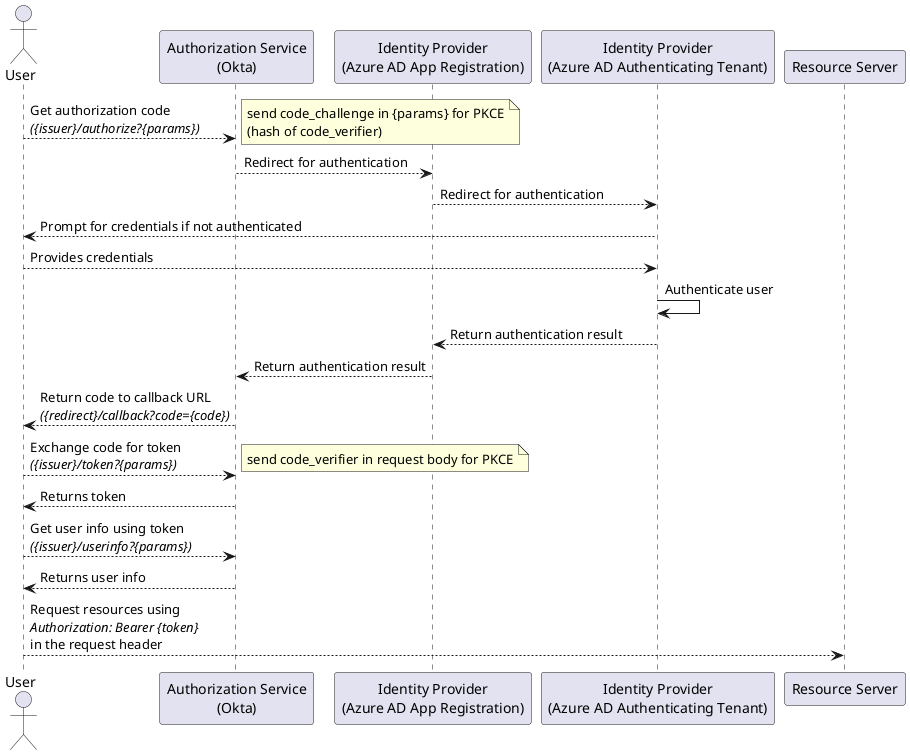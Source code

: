 @startuml

actor User as user
participant "Authorization Service\n(Okta)" as okta
participant "Identity Provider\n(Azure AD App Registration)" as aadappreg
participant "Identity Provider\n(Azure AD Authenticating Tenant)" as aad
participant "Resource Server" as resource

user --> okta: Get authorization code\n<i>({issuer}/authorize?{params})</i>
note right
send code_challenge in {params} for PKCE
(hash of code_verifier)
end note
okta --> aadappreg: Redirect for authentication
aadappreg --> aad: Redirect for authentication
aad --> user: Prompt for credentials if not authenticated
user --> aad: Provides credentials
aad -> aad: Authenticate user
aad --> aadappreg: Return authentication result
aadappreg --> okta: Return authentication result
okta --> user: Return code to callback URL\n<i>({redirect}/callback?code={code})</i>
user --> okta: Exchange code for token\n<i>({issuer}/token?{params})</i>
note right
send code_verifier in request body for PKCE
end note
okta --> user: Returns token
user --> okta: Get user info using token\n<i>({issuer}/userinfo?{params})</i>
okta --> user: Returns user info
user --> resource: Request resources using\n<i>Authorization: Bearer {token}</i>\nin the request header
@enduml
